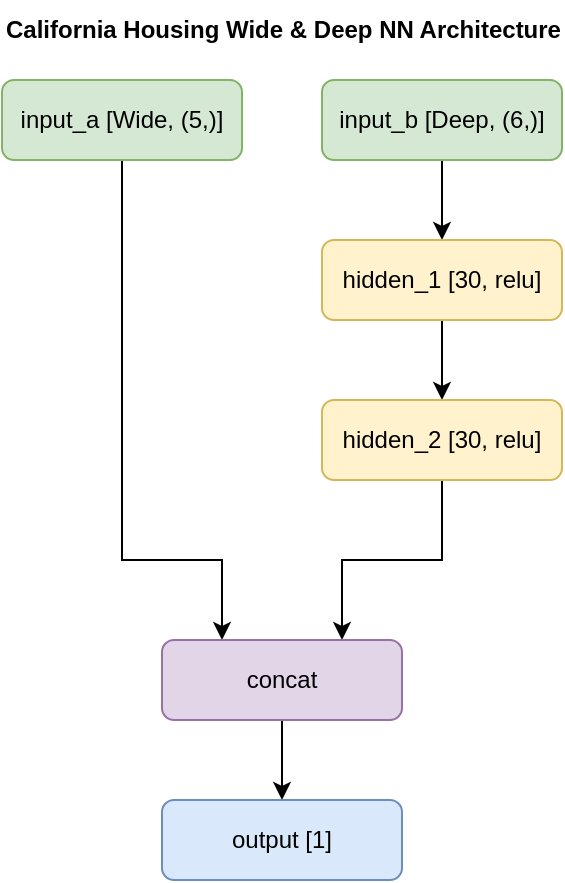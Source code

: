 <mxfile version="20.2.7" type="device"><diagram id="37yZ7kD5Fx5t0YdWws-P" name="Page-1"><mxGraphModel dx="992" dy="547" grid="1" gridSize="10" guides="1" tooltips="1" connect="1" arrows="1" fold="1" page="1" pageScale="1" pageWidth="1654" pageHeight="1169" math="0" shadow="0"><root><mxCell id="0"/><mxCell id="1" parent="0"/><mxCell id="Y9ePV-JmrVP8bAoXzJ7b-10" style="edgeStyle=orthogonalEdgeStyle;rounded=0;orthogonalLoop=1;jettySize=auto;html=1;entryX=0.25;entryY=0;entryDx=0;entryDy=0;" parent="1" source="Y9ePV-JmrVP8bAoXzJ7b-1" target="Y9ePV-JmrVP8bAoXzJ7b-5" edge="1"><mxGeometry relative="1" as="geometry"><Array as="points"><mxPoint x="300" y="320"/><mxPoint x="350" y="320"/></Array></mxGeometry></mxCell><mxCell id="Y9ePV-JmrVP8bAoXzJ7b-1" value="input_a [Wide, (5,)]" style="rounded=1;whiteSpace=wrap;html=1;fillColor=#d5e8d4;strokeColor=#82b366;" parent="1" vertex="1"><mxGeometry x="240" y="80" width="120" height="40" as="geometry"/></mxCell><mxCell id="Y9ePV-JmrVP8bAoXzJ7b-7" style="edgeStyle=orthogonalEdgeStyle;rounded=0;orthogonalLoop=1;jettySize=auto;html=1;entryX=0.5;entryY=0;entryDx=0;entryDy=0;" parent="1" source="Y9ePV-JmrVP8bAoXzJ7b-2" target="Y9ePV-JmrVP8bAoXzJ7b-3" edge="1"><mxGeometry relative="1" as="geometry"/></mxCell><mxCell id="Y9ePV-JmrVP8bAoXzJ7b-2" value="input_b [Deep, (6,)]" style="rounded=1;whiteSpace=wrap;html=1;fillColor=#d5e8d4;strokeColor=#82b366;" parent="1" vertex="1"><mxGeometry x="400" y="80" width="120" height="40" as="geometry"/></mxCell><mxCell id="Y9ePV-JmrVP8bAoXzJ7b-8" style="edgeStyle=orthogonalEdgeStyle;rounded=0;orthogonalLoop=1;jettySize=auto;html=1;entryX=0.5;entryY=0;entryDx=0;entryDy=0;" parent="1" source="Y9ePV-JmrVP8bAoXzJ7b-3" target="Y9ePV-JmrVP8bAoXzJ7b-4" edge="1"><mxGeometry relative="1" as="geometry"/></mxCell><mxCell id="Y9ePV-JmrVP8bAoXzJ7b-3" value="hidden_1 [30, relu]" style="rounded=1;whiteSpace=wrap;html=1;fillColor=#fff2cc;strokeColor=#d6b656;" parent="1" vertex="1"><mxGeometry x="400" y="160" width="120" height="40" as="geometry"/></mxCell><mxCell id="Y9ePV-JmrVP8bAoXzJ7b-9" style="edgeStyle=orthogonalEdgeStyle;rounded=0;orthogonalLoop=1;jettySize=auto;html=1;entryX=0.75;entryY=0;entryDx=0;entryDy=0;" parent="1" source="Y9ePV-JmrVP8bAoXzJ7b-4" target="Y9ePV-JmrVP8bAoXzJ7b-5" edge="1"><mxGeometry relative="1" as="geometry"/></mxCell><mxCell id="Y9ePV-JmrVP8bAoXzJ7b-4" value="hidden_2 [30, relu]" style="rounded=1;whiteSpace=wrap;html=1;fillColor=#fff2cc;strokeColor=#d6b656;" parent="1" vertex="1"><mxGeometry x="400" y="240" width="120" height="40" as="geometry"/></mxCell><mxCell id="Y9ePV-JmrVP8bAoXzJ7b-11" style="edgeStyle=orthogonalEdgeStyle;rounded=0;orthogonalLoop=1;jettySize=auto;html=1;entryX=0.5;entryY=0;entryDx=0;entryDy=0;" parent="1" source="Y9ePV-JmrVP8bAoXzJ7b-5" target="Y9ePV-JmrVP8bAoXzJ7b-6" edge="1"><mxGeometry relative="1" as="geometry"/></mxCell><mxCell id="Y9ePV-JmrVP8bAoXzJ7b-5" value="concat" style="rounded=1;whiteSpace=wrap;html=1;fillColor=#e1d5e7;strokeColor=#9673a6;" parent="1" vertex="1"><mxGeometry x="320" y="360" width="120" height="40" as="geometry"/></mxCell><mxCell id="Y9ePV-JmrVP8bAoXzJ7b-6" value="output [1]" style="rounded=1;whiteSpace=wrap;html=1;fillColor=#dae8fc;strokeColor=#6c8ebf;" parent="1" vertex="1"><mxGeometry x="320" y="440" width="120" height="40" as="geometry"/></mxCell><mxCell id="Y9ePV-JmrVP8bAoXzJ7b-14" value="&lt;b&gt;California Housing Wide &amp;amp; Deep NN Architecture&lt;/b&gt;" style="text;html=1;strokeColor=none;fillColor=none;align=left;verticalAlign=middle;whiteSpace=wrap;rounded=0;" parent="1" vertex="1"><mxGeometry x="240" y="40" width="280" height="30" as="geometry"/></mxCell></root></mxGraphModel></diagram></mxfile>